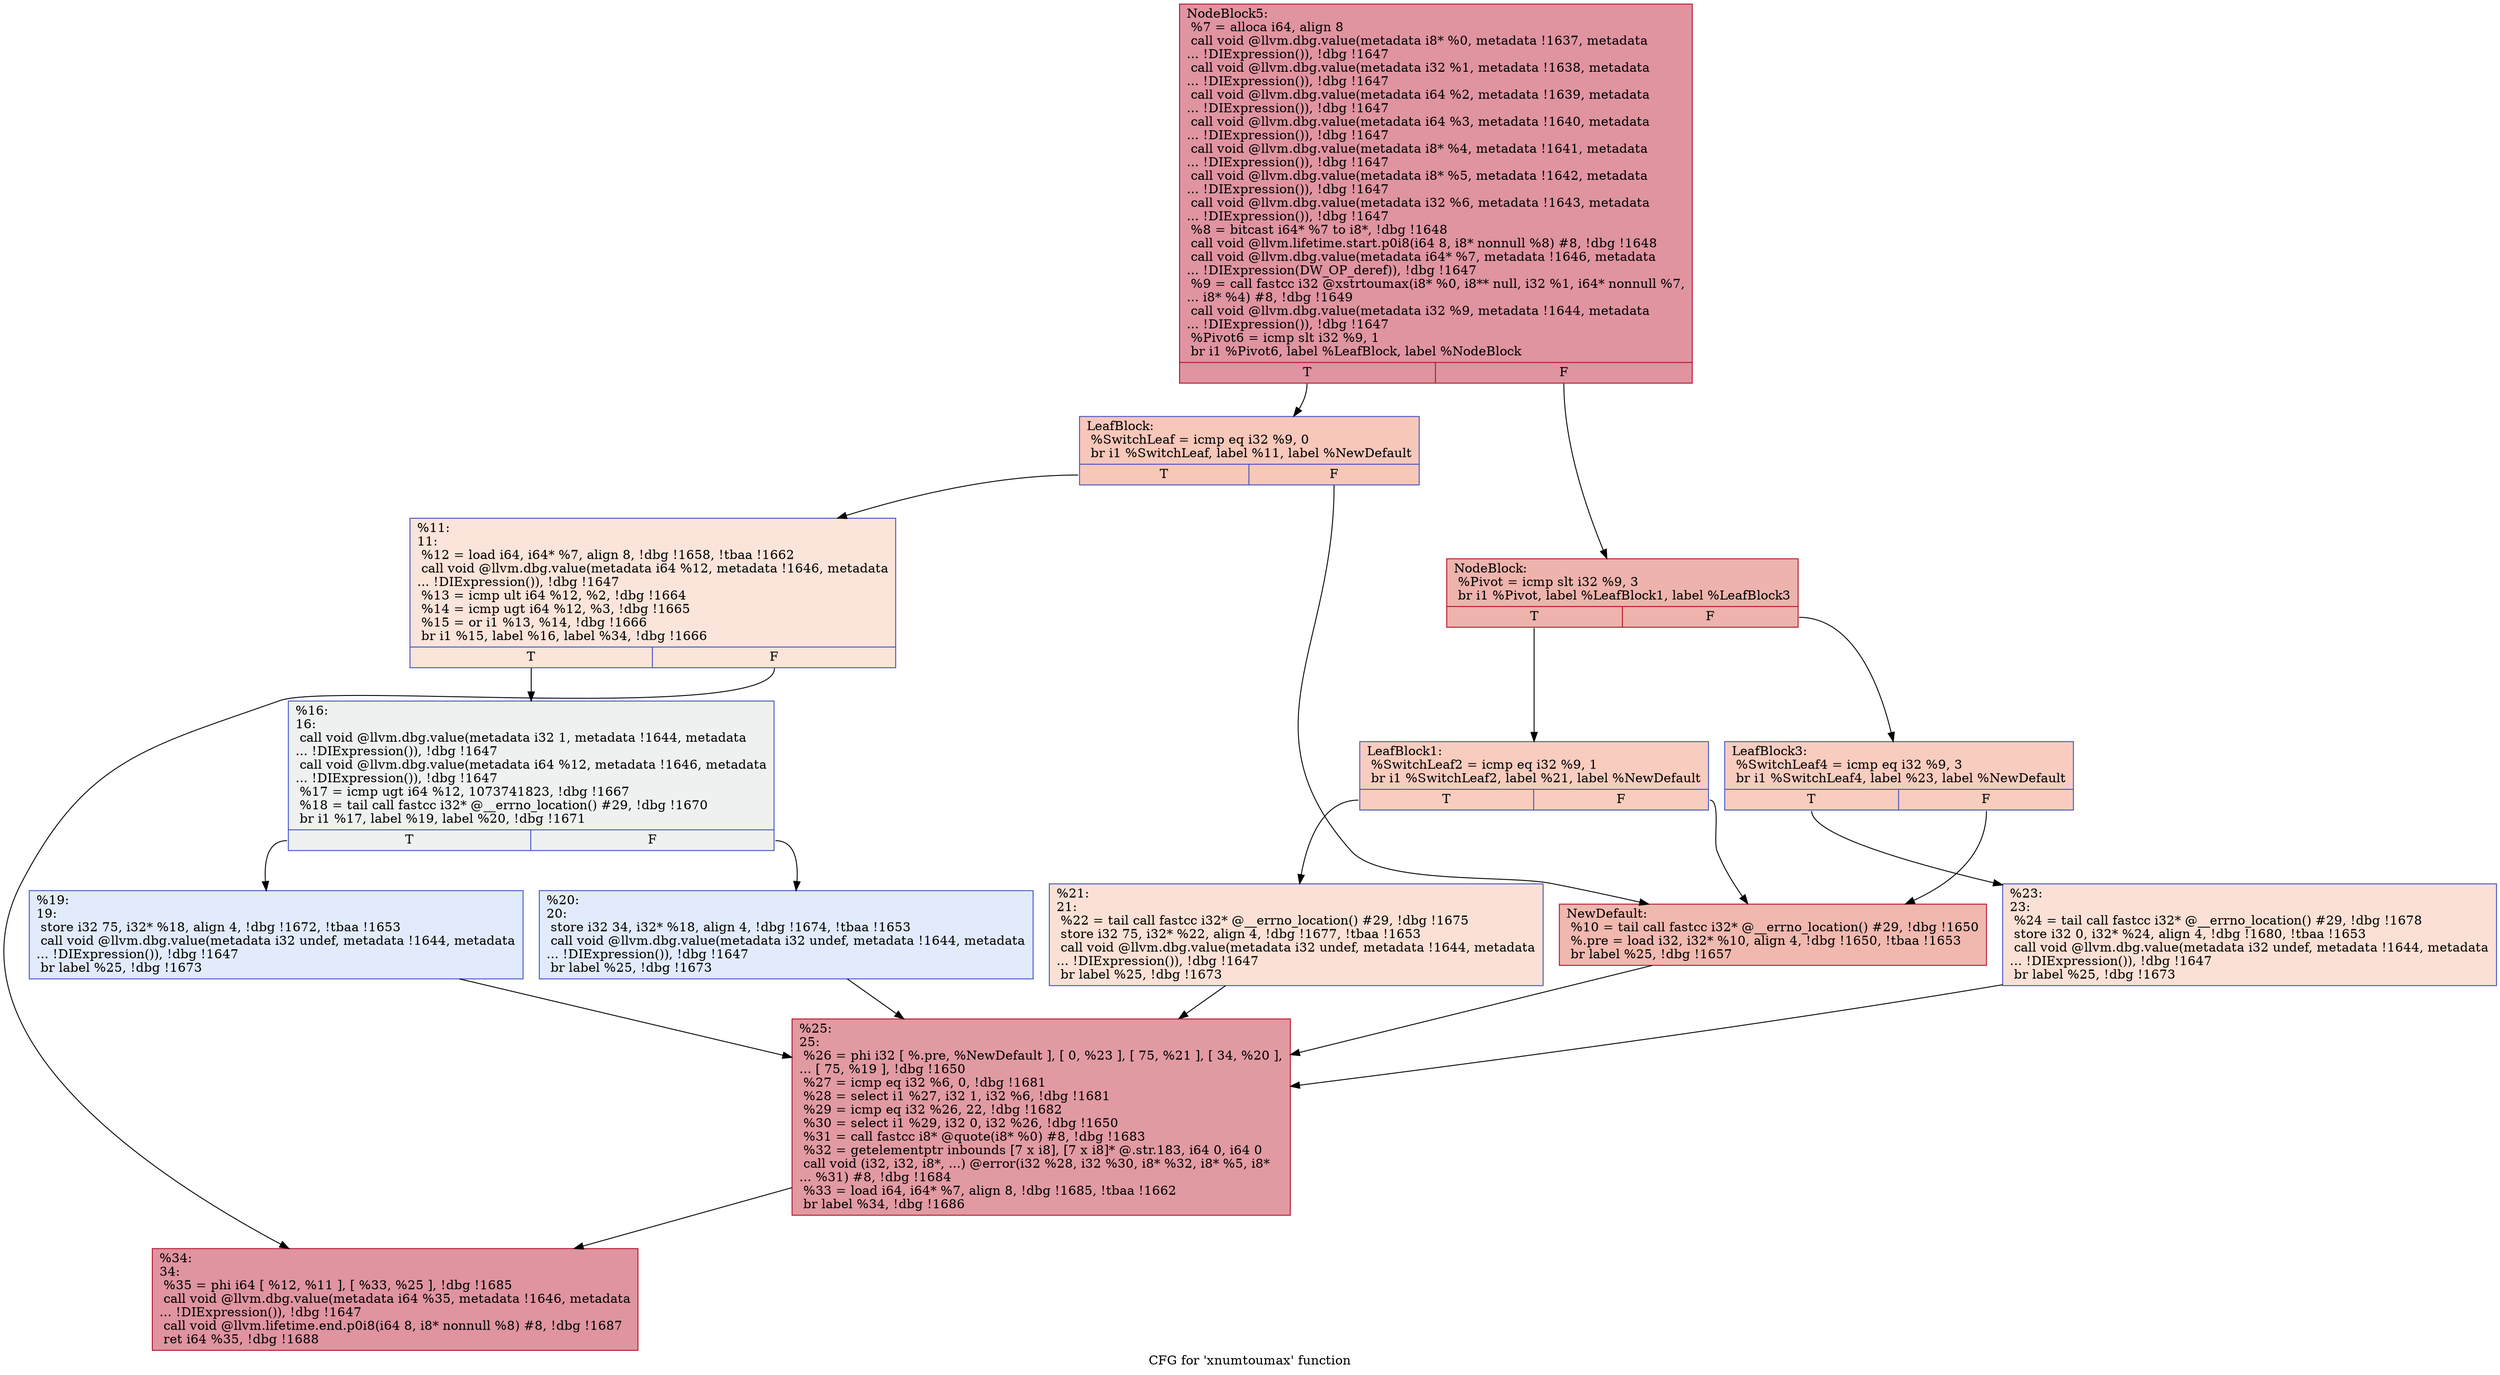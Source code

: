 digraph "CFG for 'xnumtoumax' function" {
	label="CFG for 'xnumtoumax' function";

	Node0x1715cd0 [shape=record,color="#b70d28ff", style=filled, fillcolor="#b70d2870",label="{NodeBlock5:\l  %7 = alloca i64, align 8\l  call void @llvm.dbg.value(metadata i8* %0, metadata !1637, metadata\l... !DIExpression()), !dbg !1647\l  call void @llvm.dbg.value(metadata i32 %1, metadata !1638, metadata\l... !DIExpression()), !dbg !1647\l  call void @llvm.dbg.value(metadata i64 %2, metadata !1639, metadata\l... !DIExpression()), !dbg !1647\l  call void @llvm.dbg.value(metadata i64 %3, metadata !1640, metadata\l... !DIExpression()), !dbg !1647\l  call void @llvm.dbg.value(metadata i8* %4, metadata !1641, metadata\l... !DIExpression()), !dbg !1647\l  call void @llvm.dbg.value(metadata i8* %5, metadata !1642, metadata\l... !DIExpression()), !dbg !1647\l  call void @llvm.dbg.value(metadata i32 %6, metadata !1643, metadata\l... !DIExpression()), !dbg !1647\l  %8 = bitcast i64* %7 to i8*, !dbg !1648\l  call void @llvm.lifetime.start.p0i8(i64 8, i8* nonnull %8) #8, !dbg !1648\l  call void @llvm.dbg.value(metadata i64* %7, metadata !1646, metadata\l... !DIExpression(DW_OP_deref)), !dbg !1647\l  %9 = call fastcc i32 @xstrtoumax(i8* %0, i8** null, i32 %1, i64* nonnull %7,\l... i8* %4) #8, !dbg !1649\l  call void @llvm.dbg.value(metadata i32 %9, metadata !1644, metadata\l... !DIExpression()), !dbg !1647\l  %Pivot6 = icmp slt i32 %9, 1\l  br i1 %Pivot6, label %LeafBlock, label %NodeBlock\l|{<s0>T|<s1>F}}"];
	Node0x1715cd0:s0 -> Node0x1716950;
	Node0x1715cd0:s1 -> Node0x1716860;
	Node0x1716860 [shape=record,color="#b70d28ff", style=filled, fillcolor="#d6524470",label="{NodeBlock:                                        \l  %Pivot = icmp slt i32 %9, 3\l  br i1 %Pivot, label %LeafBlock1, label %LeafBlock3\l|{<s0>T|<s1>F}}"];
	Node0x1716860:s0 -> Node0x1716900;
	Node0x1716860:s1 -> Node0x17168b0;
	Node0x17168b0 [shape=record,color="#3d50c3ff", style=filled, fillcolor="#f08b6e70",label="{LeafBlock3:                                       \l  %SwitchLeaf4 = icmp eq i32 %9, 3\l  br i1 %SwitchLeaf4, label %23, label %NewDefault\l|{<s0>T|<s1>F}}"];
	Node0x17168b0:s0 -> Node0x1716b80;
	Node0x17168b0:s1 -> Node0x17169a0;
	Node0x1716900 [shape=record,color="#3d50c3ff", style=filled, fillcolor="#f08b6e70",label="{LeafBlock1:                                       \l  %SwitchLeaf2 = icmp eq i32 %9, 1\l  br i1 %SwitchLeaf2, label %21, label %NewDefault\l|{<s0>T|<s1>F}}"];
	Node0x1716900:s0 -> Node0x1716b30;
	Node0x1716900:s1 -> Node0x17169a0;
	Node0x1716950 [shape=record,color="#3d50c3ff", style=filled, fillcolor="#ec7f6370",label="{LeafBlock:                                        \l  %SwitchLeaf = icmp eq i32 %9, 0\l  br i1 %SwitchLeaf, label %11, label %NewDefault\l|{<s0>T|<s1>F}}"];
	Node0x1716950:s0 -> Node0x17169f0;
	Node0x1716950:s1 -> Node0x17169a0;
	Node0x17169a0 [shape=record,color="#b70d28ff", style=filled, fillcolor="#dc5d4a70",label="{NewDefault:                                       \l  %10 = tail call fastcc i32* @__errno_location() #29, !dbg !1650\l  %.pre = load i32, i32* %10, align 4, !dbg !1650, !tbaa !1653\l  br label %25, !dbg !1657\l}"];
	Node0x17169a0 -> Node0x1716bd0;
	Node0x17169f0 [shape=record,color="#3d50c3ff", style=filled, fillcolor="#f5c1a970",label="{%11:\l11:                                               \l  %12 = load i64, i64* %7, align 8, !dbg !1658, !tbaa !1662\l  call void @llvm.dbg.value(metadata i64 %12, metadata !1646, metadata\l... !DIExpression()), !dbg !1647\l  %13 = icmp ult i64 %12, %2, !dbg !1664\l  %14 = icmp ugt i64 %12, %3, !dbg !1665\l  %15 = or i1 %13, %14, !dbg !1666\l  br i1 %15, label %16, label %34, !dbg !1666\l|{<s0>T|<s1>F}}"];
	Node0x17169f0:s0 -> Node0x1716a40;
	Node0x17169f0:s1 -> Node0x1716c20;
	Node0x1716a40 [shape=record,color="#3d50c3ff", style=filled, fillcolor="#dbdcde70",label="{%16:\l16:                                               \l  call void @llvm.dbg.value(metadata i32 1, metadata !1644, metadata\l... !DIExpression()), !dbg !1647\l  call void @llvm.dbg.value(metadata i64 %12, metadata !1646, metadata\l... !DIExpression()), !dbg !1647\l  %17 = icmp ugt i64 %12, 1073741823, !dbg !1667\l  %18 = tail call fastcc i32* @__errno_location() #29, !dbg !1670\l  br i1 %17, label %19, label %20, !dbg !1671\l|{<s0>T|<s1>F}}"];
	Node0x1716a40:s0 -> Node0x1716a90;
	Node0x1716a40:s1 -> Node0x1716ae0;
	Node0x1716a90 [shape=record,color="#3d50c3ff", style=filled, fillcolor="#bbd1f870",label="{%19:\l19:                                               \l  store i32 75, i32* %18, align 4, !dbg !1672, !tbaa !1653\l  call void @llvm.dbg.value(metadata i32 undef, metadata !1644, metadata\l... !DIExpression()), !dbg !1647\l  br label %25, !dbg !1673\l}"];
	Node0x1716a90 -> Node0x1716bd0;
	Node0x1716ae0 [shape=record,color="#3d50c3ff", style=filled, fillcolor="#bbd1f870",label="{%20:\l20:                                               \l  store i32 34, i32* %18, align 4, !dbg !1674, !tbaa !1653\l  call void @llvm.dbg.value(metadata i32 undef, metadata !1644, metadata\l... !DIExpression()), !dbg !1647\l  br label %25, !dbg !1673\l}"];
	Node0x1716ae0 -> Node0x1716bd0;
	Node0x1716b30 [shape=record,color="#3d50c3ff", style=filled, fillcolor="#f7bca170",label="{%21:\l21:                                               \l  %22 = tail call fastcc i32* @__errno_location() #29, !dbg !1675\l  store i32 75, i32* %22, align 4, !dbg !1677, !tbaa !1653\l  call void @llvm.dbg.value(metadata i32 undef, metadata !1644, metadata\l... !DIExpression()), !dbg !1647\l  br label %25, !dbg !1673\l}"];
	Node0x1716b30 -> Node0x1716bd0;
	Node0x1716b80 [shape=record,color="#3d50c3ff", style=filled, fillcolor="#f7bca170",label="{%23:\l23:                                               \l  %24 = tail call fastcc i32* @__errno_location() #29, !dbg !1678\l  store i32 0, i32* %24, align 4, !dbg !1680, !tbaa !1653\l  call void @llvm.dbg.value(metadata i32 undef, metadata !1644, metadata\l... !DIExpression()), !dbg !1647\l  br label %25, !dbg !1673\l}"];
	Node0x1716b80 -> Node0x1716bd0;
	Node0x1716bd0 [shape=record,color="#b70d28ff", style=filled, fillcolor="#bb1b2c70",label="{%25:\l25:                                               \l  %26 = phi i32 [ %.pre, %NewDefault ], [ 0, %23 ], [ 75, %21 ], [ 34, %20 ],\l... [ 75, %19 ], !dbg !1650\l  %27 = icmp eq i32 %6, 0, !dbg !1681\l  %28 = select i1 %27, i32 1, i32 %6, !dbg !1681\l  %29 = icmp eq i32 %26, 22, !dbg !1682\l  %30 = select i1 %29, i32 0, i32 %26, !dbg !1650\l  %31 = call fastcc i8* @quote(i8* %0) #8, !dbg !1683\l  %32 = getelementptr inbounds [7 x i8], [7 x i8]* @.str.183, i64 0, i64 0\l  call void (i32, i32, i8*, ...) @error(i32 %28, i32 %30, i8* %32, i8* %5, i8*\l... %31) #8, !dbg !1684\l  %33 = load i64, i64* %7, align 8, !dbg !1685, !tbaa !1662\l  br label %34, !dbg !1686\l}"];
	Node0x1716bd0 -> Node0x1716c20;
	Node0x1716c20 [shape=record,color="#b70d28ff", style=filled, fillcolor="#b70d2870",label="{%34:\l34:                                               \l  %35 = phi i64 [ %12, %11 ], [ %33, %25 ], !dbg !1685\l  call void @llvm.dbg.value(metadata i64 %35, metadata !1646, metadata\l... !DIExpression()), !dbg !1647\l  call void @llvm.lifetime.end.p0i8(i64 8, i8* nonnull %8) #8, !dbg !1687\l  ret i64 %35, !dbg !1688\l}"];
}
